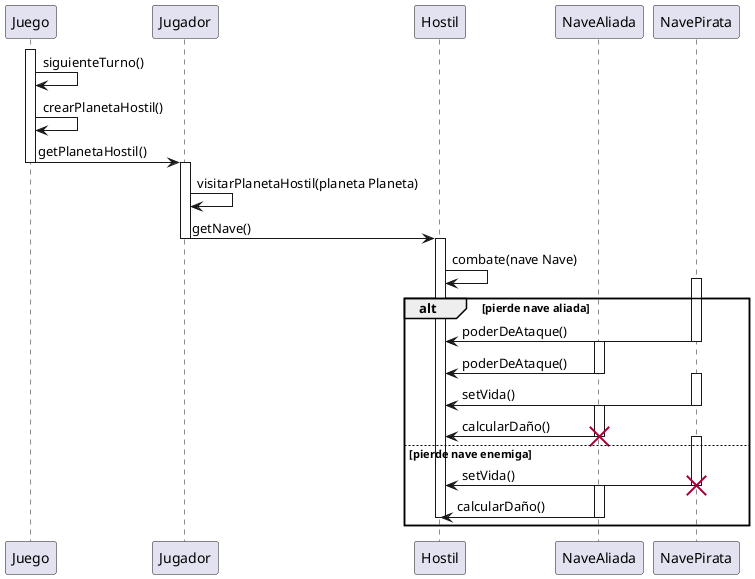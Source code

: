 @startuml
participant Juego
participant Jugador
participant Hostil
participant NaveAliada
participant NavePirata

activate Juego
deactivate Juego
Juego -> Juego: siguienteTurno()
Juego -> Juego: crearPlanetaHostil()
Juego -> Jugador: getPlanetaHostil()

deactivate Juego
activate Jugador
Jugador -> Jugador: visitarPlanetaHostil(planeta Planeta)
Jugador -> Hostil: getNave()
deactivate Jugador

activate Hostil
Hostil -> Hostil: combate(nave Nave)
alt pierde nave aliada
    activate NavePirata
    NavePirata -> Hostil: poderDeAtaque()
    deactivate NavePirata
    activate NaveAliada
    NaveAliada -> Hostil: poderDeAtaque()
    deactivate NaveAliada
    activate NavePirata
    NavePirata -> Hostil: setVida()
    deactivate NavePirata
    activate NaveAliada
    NaveAliada -> Hostil: calcularDaño()
    destroy NaveAliada
    deactivate NaveAliada
else pierde nave enemiga
    activate NavePirata
    NavePirata -> Hostil: setVida()
    destroy NavePirata
    deactivate NavePirata
    activate NaveAliada
    NaveAliada -> Hostil: calcularDaño()
    deactivate NaveAliada
    deactivate Hostil
end
@enduml

